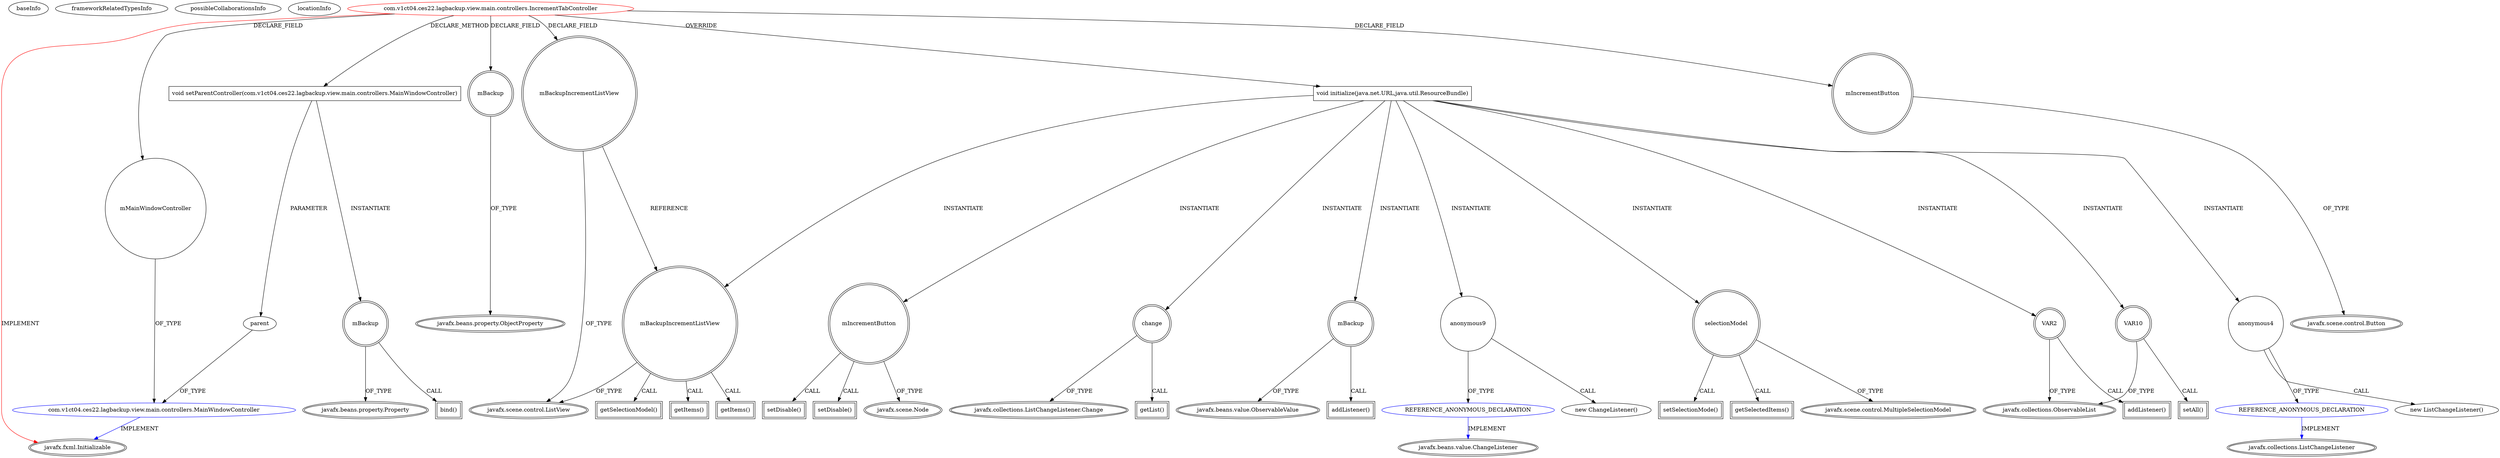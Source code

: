 digraph {
baseInfo[graphId=4625,category="extension_graph",isAnonymous=false,possibleRelation=true]
frameworkRelatedTypesInfo[0="javafx.fxml.Initializable"]
possibleCollaborationsInfo[0="4625~OVERRIDING_METHOD_DECLARATION-INSTANTIATION-~javafx.fxml.Initializable ~javafx.beans.value.ChangeListener ~false~true",1="4625~CLIENT_METHOD_DECLARATION-PARAMETER_DECLARATION-FIELD_DECLARATION-~javafx.fxml.Initializable ~javafx.fxml.Initializable ~false~false",2="4625~OVERRIDING_METHOD_DECLARATION-INSTANTIATION-~javafx.fxml.Initializable ~javafx.collections.ListChangeListener ~false~true"]
locationInfo[projectName="v1ct04-lagbackup",filePath="/v1ct04-lagbackup/lagbackup-master/src/com/v1ct04/ces22/lagbackup/view/main/controllers/IncrementTabController.java",contextSignature="IncrementTabController",graphId="4625"]
0[label="com.v1ct04.ces22.lagbackup.view.main.controllers.IncrementTabController",vertexType="ROOT_CLIENT_CLASS_DECLARATION",isFrameworkType=false,color=red]
1[label="javafx.fxml.Initializable",vertexType="FRAMEWORK_INTERFACE_TYPE",isFrameworkType=true,peripheries=2]
2[label="mBackup",vertexType="FIELD_DECLARATION",isFrameworkType=true,peripheries=2,shape=circle]
3[label="javafx.beans.property.ObjectProperty",vertexType="FRAMEWORK_CLASS_TYPE",isFrameworkType=true,peripheries=2]
4[label="mBackupIncrementListView",vertexType="FIELD_DECLARATION",isFrameworkType=true,peripheries=2,shape=circle]
5[label="javafx.scene.control.ListView",vertexType="FRAMEWORK_CLASS_TYPE",isFrameworkType=true,peripheries=2]
6[label="mIncrementButton",vertexType="FIELD_DECLARATION",isFrameworkType=true,peripheries=2,shape=circle]
7[label="javafx.scene.control.Button",vertexType="FRAMEWORK_CLASS_TYPE",isFrameworkType=true,peripheries=2]
8[label="mMainWindowController",vertexType="FIELD_DECLARATION",isFrameworkType=false,shape=circle]
9[label="com.v1ct04.ces22.lagbackup.view.main.controllers.MainWindowController",vertexType="REFERENCE_CLIENT_CLASS_DECLARATION",isFrameworkType=false,color=blue]
11[label="void initialize(java.net.URL,java.util.ResourceBundle)",vertexType="OVERRIDING_METHOD_DECLARATION",isFrameworkType=false,shape=box]
12[label="mBackupIncrementListView",vertexType="VARIABLE_EXPRESION",isFrameworkType=true,peripheries=2,shape=circle]
13[label="getSelectionModel()",vertexType="INSIDE_CALL",isFrameworkType=true,peripheries=2,shape=box]
15[label="selectionModel",vertexType="VARIABLE_EXPRESION",isFrameworkType=true,peripheries=2,shape=circle]
17[label="javafx.scene.control.MultipleSelectionModel",vertexType="FRAMEWORK_CLASS_TYPE",isFrameworkType=true,peripheries=2]
16[label="setSelectionMode()",vertexType="INSIDE_CALL",isFrameworkType=true,peripheries=2,shape=box]
18[label="VAR2",vertexType="VARIABLE_EXPRESION",isFrameworkType=true,peripheries=2,shape=circle]
20[label="javafx.collections.ObservableList",vertexType="FRAMEWORK_INTERFACE_TYPE",isFrameworkType=true,peripheries=2]
19[label="addListener()",vertexType="INSIDE_CALL",isFrameworkType=true,peripheries=2,shape=box]
22[label="getSelectedItems()",vertexType="INSIDE_CALL",isFrameworkType=true,peripheries=2,shape=box]
24[label="anonymous4",vertexType="VARIABLE_EXPRESION",isFrameworkType=false,shape=circle]
25[label="REFERENCE_ANONYMOUS_DECLARATION",vertexType="REFERENCE_ANONYMOUS_DECLARATION",isFrameworkType=false,color=blue]
26[label="javafx.collections.ListChangeListener",vertexType="FRAMEWORK_INTERFACE_TYPE",isFrameworkType=true,peripheries=2]
23[label="new ListChangeListener()",vertexType="CONSTRUCTOR_CALL",isFrameworkType=false]
27[label="mIncrementButton",vertexType="VARIABLE_EXPRESION",isFrameworkType=true,peripheries=2,shape=circle]
29[label="javafx.scene.Node",vertexType="FRAMEWORK_CLASS_TYPE",isFrameworkType=true,peripheries=2]
28[label="setDisable()",vertexType="INSIDE_CALL",isFrameworkType=true,peripheries=2,shape=box]
30[label="change",vertexType="VARIABLE_EXPRESION",isFrameworkType=true,peripheries=2,shape=circle]
32[label="javafx.collections.ListChangeListener.Change",vertexType="FRAMEWORK_CLASS_TYPE",isFrameworkType=true,peripheries=2]
31[label="getList()",vertexType="INSIDE_CALL",isFrameworkType=true,peripheries=2,shape=box]
34[label="setDisable()",vertexType="INSIDE_CALL",isFrameworkType=true,peripheries=2,shape=box]
35[label="mBackup",vertexType="VARIABLE_EXPRESION",isFrameworkType=true,peripheries=2,shape=circle]
37[label="javafx.beans.value.ObservableValue",vertexType="FRAMEWORK_INTERFACE_TYPE",isFrameworkType=true,peripheries=2]
36[label="addListener()",vertexType="INSIDE_CALL",isFrameworkType=true,peripheries=2,shape=box]
39[label="anonymous9",vertexType="VARIABLE_EXPRESION",isFrameworkType=false,shape=circle]
40[label="REFERENCE_ANONYMOUS_DECLARATION",vertexType="REFERENCE_ANONYMOUS_DECLARATION",isFrameworkType=false,color=blue]
41[label="javafx.beans.value.ChangeListener",vertexType="FRAMEWORK_INTERFACE_TYPE",isFrameworkType=true,peripheries=2]
38[label="new ChangeListener()",vertexType="CONSTRUCTOR_CALL",isFrameworkType=false]
42[label="VAR10",vertexType="VARIABLE_EXPRESION",isFrameworkType=true,peripheries=2,shape=circle]
43[label="setAll()",vertexType="INSIDE_CALL",isFrameworkType=true,peripheries=2,shape=box]
46[label="getItems()",vertexType="INSIDE_CALL",isFrameworkType=true,peripheries=2,shape=box]
48[label="getItems()",vertexType="INSIDE_CALL",isFrameworkType=true,peripheries=2,shape=box]
66[label="void setParentController(com.v1ct04.ces22.lagbackup.view.main.controllers.MainWindowController)",vertexType="CLIENT_METHOD_DECLARATION",isFrameworkType=false,shape=box]
67[label="parent",vertexType="PARAMETER_DECLARATION",isFrameworkType=false]
69[label="mBackup",vertexType="VARIABLE_EXPRESION",isFrameworkType=true,peripheries=2,shape=circle]
71[label="javafx.beans.property.Property",vertexType="FRAMEWORK_INTERFACE_TYPE",isFrameworkType=true,peripheries=2]
70[label="bind()",vertexType="INSIDE_CALL",isFrameworkType=true,peripheries=2,shape=box]
0->1[label="IMPLEMENT",color=red]
0->2[label="DECLARE_FIELD"]
2->3[label="OF_TYPE"]
0->4[label="DECLARE_FIELD"]
4->5[label="OF_TYPE"]
0->6[label="DECLARE_FIELD"]
6->7[label="OF_TYPE"]
0->8[label="DECLARE_FIELD"]
9->1[label="IMPLEMENT",color=blue]
8->9[label="OF_TYPE"]
0->11[label="OVERRIDE"]
11->12[label="INSTANTIATE"]
4->12[label="REFERENCE"]
12->5[label="OF_TYPE"]
12->13[label="CALL"]
11->15[label="INSTANTIATE"]
15->17[label="OF_TYPE"]
15->16[label="CALL"]
11->18[label="INSTANTIATE"]
18->20[label="OF_TYPE"]
18->19[label="CALL"]
15->22[label="CALL"]
11->24[label="INSTANTIATE"]
25->26[label="IMPLEMENT",color=blue]
24->25[label="OF_TYPE"]
24->23[label="CALL"]
11->27[label="INSTANTIATE"]
27->29[label="OF_TYPE"]
27->28[label="CALL"]
11->30[label="INSTANTIATE"]
30->32[label="OF_TYPE"]
30->31[label="CALL"]
27->34[label="CALL"]
11->35[label="INSTANTIATE"]
35->37[label="OF_TYPE"]
35->36[label="CALL"]
11->39[label="INSTANTIATE"]
40->41[label="IMPLEMENT",color=blue]
39->40[label="OF_TYPE"]
39->38[label="CALL"]
11->42[label="INSTANTIATE"]
42->20[label="OF_TYPE"]
42->43[label="CALL"]
12->46[label="CALL"]
12->48[label="CALL"]
0->66[label="DECLARE_METHOD"]
67->9[label="OF_TYPE"]
66->67[label="PARAMETER"]
66->69[label="INSTANTIATE"]
69->71[label="OF_TYPE"]
69->70[label="CALL"]
}

